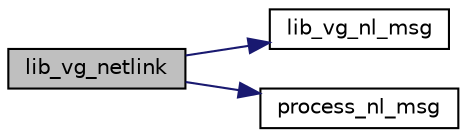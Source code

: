 digraph "lib_vg_netlink"
{
 // INTERACTIVE_SVG=YES
 // LATEX_PDF_SIZE
  bgcolor="transparent";
  edge [fontname="Helvetica",fontsize="10",labelfontname="Helvetica",labelfontsize="10"];
  node [fontname="Helvetica",fontsize="10",shape=record];
  rankdir="LR";
  Node1 [label="lib_vg_netlink",height=0.2,width=0.4,color="black", fillcolor="grey75", style="filled", fontcolor="black",tooltip=" "];
  Node1 -> Node2 [color="midnightblue",fontsize="10",style="solid",fontname="Helvetica"];
  Node2 [label="lib_vg_nl_msg",height=0.2,width=0.4,color="black",URL="$d0/d1e/lib__vsrc__guard_8c.html#a18959fbede07ac3cc727fcdcb33e9d0a",tooltip=" "];
  Node1 -> Node3 [color="midnightblue",fontsize="10",style="solid",fontname="Helvetica"];
  Node3 [label="process_nl_msg",height=0.2,width=0.4,color="black",URL="$d0/d1e/lib__vsrc__guard_8c.html#af8682557ae8bf64bf66abce34f3a654e",tooltip=" "];
}

